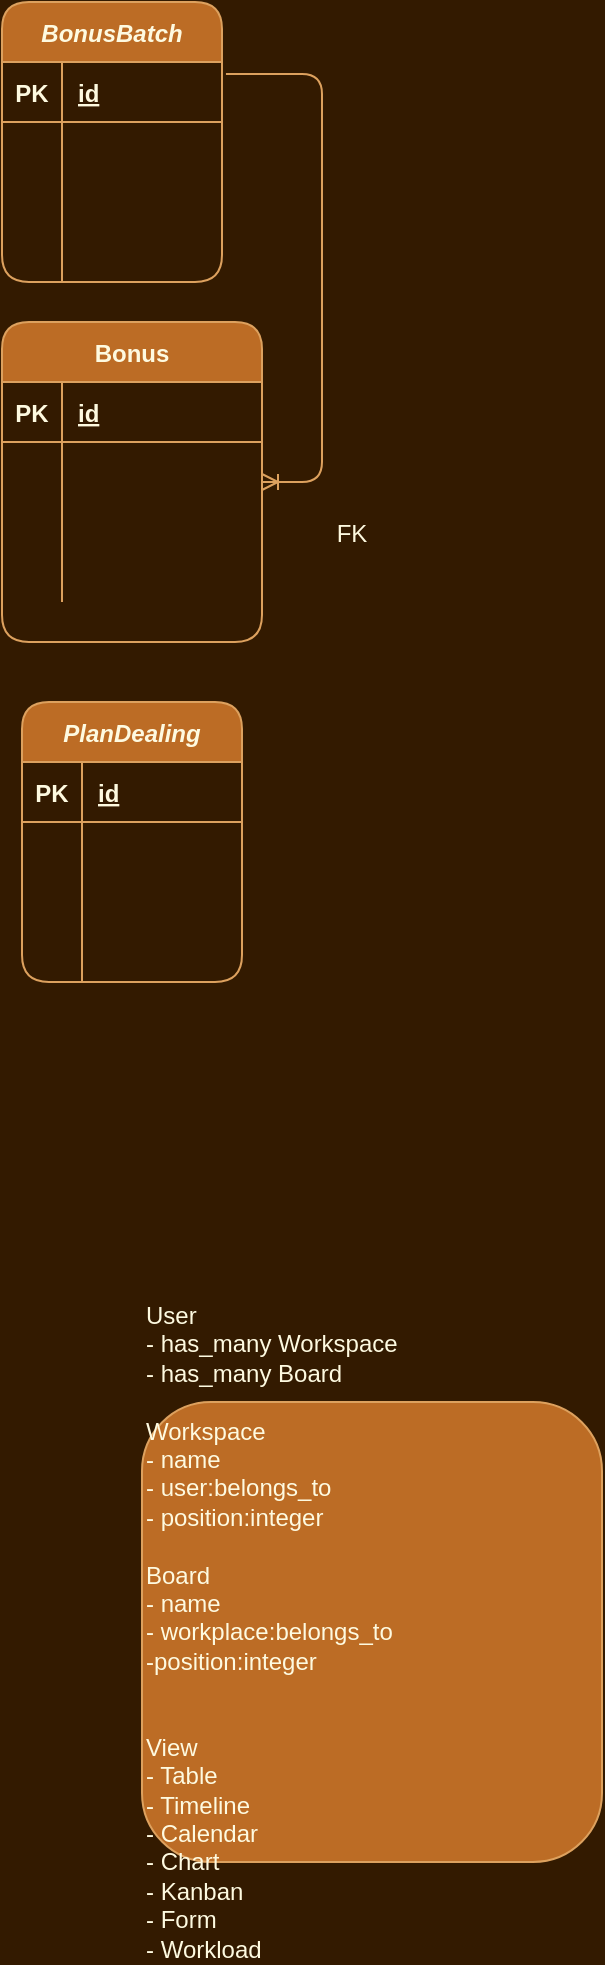 <mxfile version="14.1.4" type="github">
  <diagram id="D5aq2K3yjqYWTJDnCrnq" name="Page-1">
    <mxGraphModel dx="901" dy="591" grid="1" gridSize="10" guides="1" tooltips="1" connect="1" arrows="1" fold="1" page="1" pageScale="1" pageWidth="1600" pageHeight="1200" background="#331A00" math="0" shadow="0">
      <root>
        <mxCell id="0" />
        <mxCell id="1" parent="0" />
        <mxCell id="mzSuAw1_2x3uhrXtTWw6-28" value="BonusBatch" style="shape=table;startSize=30;container=1;collapsible=1;childLayout=tableLayout;fixedRows=1;rowLines=0;fontStyle=3;align=center;resizeLast=1;fillColor=#BC6C25;strokeColor=#DDA15E;fontColor=#FEFAE0;rounded=1;" parent="1" vertex="1">
          <mxGeometry x="20" y="20" width="110" height="140" as="geometry" />
        </mxCell>
        <mxCell id="mzSuAw1_2x3uhrXtTWw6-29" value="" style="shape=partialRectangle;collapsible=0;dropTarget=0;pointerEvents=0;fillColor=none;top=0;left=0;bottom=1;right=0;points=[[0,0.5],[1,0.5]];portConstraint=eastwest;strokeColor=#DDA15E;fontColor=#FEFAE0;rounded=1;" parent="mzSuAw1_2x3uhrXtTWw6-28" vertex="1">
          <mxGeometry y="30" width="110" height="30" as="geometry" />
        </mxCell>
        <mxCell id="mzSuAw1_2x3uhrXtTWw6-30" value="PK" style="shape=partialRectangle;connectable=0;fillColor=none;top=0;left=0;bottom=0;right=0;fontStyle=1;overflow=hidden;strokeColor=#DDA15E;fontColor=#FEFAE0;rounded=1;" parent="mzSuAw1_2x3uhrXtTWw6-29" vertex="1">
          <mxGeometry width="30" height="30" as="geometry" />
        </mxCell>
        <mxCell id="mzSuAw1_2x3uhrXtTWw6-31" value="id" style="shape=partialRectangle;connectable=0;fillColor=none;top=0;left=0;bottom=0;right=0;align=left;spacingLeft=6;fontStyle=5;overflow=hidden;strokeColor=#DDA15E;fontColor=#FEFAE0;rounded=1;" parent="mzSuAw1_2x3uhrXtTWw6-29" vertex="1">
          <mxGeometry x="30" width="80" height="30" as="geometry" />
        </mxCell>
        <mxCell id="mzSuAw1_2x3uhrXtTWw6-32" value="" style="shape=partialRectangle;collapsible=0;dropTarget=0;pointerEvents=0;fillColor=none;top=0;left=0;bottom=0;right=0;points=[[0,0.5],[1,0.5]];portConstraint=eastwest;strokeColor=#DDA15E;fontColor=#FEFAE0;rounded=1;" parent="mzSuAw1_2x3uhrXtTWw6-28" vertex="1">
          <mxGeometry y="60" width="110" height="30" as="geometry" />
        </mxCell>
        <mxCell id="mzSuAw1_2x3uhrXtTWw6-33" value="" style="shape=partialRectangle;connectable=0;fillColor=none;top=0;left=0;bottom=0;right=0;editable=1;overflow=hidden;strokeColor=#DDA15E;fontColor=#FEFAE0;rounded=1;" parent="mzSuAw1_2x3uhrXtTWw6-32" vertex="1">
          <mxGeometry width="30" height="30" as="geometry" />
        </mxCell>
        <mxCell id="mzSuAw1_2x3uhrXtTWw6-34" value="" style="shape=partialRectangle;connectable=0;fillColor=none;top=0;left=0;bottom=0;right=0;align=left;spacingLeft=6;overflow=hidden;strokeColor=#DDA15E;fontColor=#FEFAE0;rounded=1;" parent="mzSuAw1_2x3uhrXtTWw6-32" vertex="1">
          <mxGeometry x="30" width="80" height="30" as="geometry" />
        </mxCell>
        <mxCell id="mzSuAw1_2x3uhrXtTWw6-35" value="" style="shape=partialRectangle;collapsible=0;dropTarget=0;pointerEvents=0;fillColor=none;top=0;left=0;bottom=0;right=0;points=[[0,0.5],[1,0.5]];portConstraint=eastwest;strokeColor=#DDA15E;fontColor=#FEFAE0;rounded=1;" parent="mzSuAw1_2x3uhrXtTWw6-28" vertex="1">
          <mxGeometry y="90" width="110" height="20" as="geometry" />
        </mxCell>
        <mxCell id="mzSuAw1_2x3uhrXtTWw6-36" value="" style="shape=partialRectangle;connectable=0;fillColor=none;top=0;left=0;bottom=0;right=0;editable=1;overflow=hidden;strokeColor=#DDA15E;fontColor=#FEFAE0;rounded=1;" parent="mzSuAw1_2x3uhrXtTWw6-35" vertex="1">
          <mxGeometry width="30" height="20" as="geometry" />
        </mxCell>
        <mxCell id="mzSuAw1_2x3uhrXtTWw6-37" value="" style="shape=partialRectangle;connectable=0;fillColor=none;top=0;left=0;bottom=0;right=0;align=left;spacingLeft=6;overflow=hidden;strokeColor=#DDA15E;fontColor=#FEFAE0;rounded=1;" parent="mzSuAw1_2x3uhrXtTWw6-35" vertex="1">
          <mxGeometry x="30" width="80" height="20" as="geometry" />
        </mxCell>
        <mxCell id="mzSuAw1_2x3uhrXtTWw6-38" value="" style="shape=partialRectangle;collapsible=0;dropTarget=0;pointerEvents=0;fillColor=none;top=0;left=0;bottom=0;right=0;points=[[0,0.5],[1,0.5]];portConstraint=eastwest;strokeColor=#DDA15E;fontColor=#FEFAE0;rounded=1;" parent="mzSuAw1_2x3uhrXtTWw6-28" vertex="1">
          <mxGeometry y="110" width="110" height="30" as="geometry" />
        </mxCell>
        <mxCell id="mzSuAw1_2x3uhrXtTWw6-39" value="" style="shape=partialRectangle;connectable=0;fillColor=none;top=0;left=0;bottom=0;right=0;editable=1;overflow=hidden;strokeColor=#DDA15E;fontColor=#FEFAE0;rounded=1;" parent="mzSuAw1_2x3uhrXtTWw6-38" vertex="1">
          <mxGeometry width="30" height="30" as="geometry" />
        </mxCell>
        <mxCell id="mzSuAw1_2x3uhrXtTWw6-40" value="" style="shape=partialRectangle;connectable=0;fillColor=none;top=0;left=0;bottom=0;right=0;align=left;spacingLeft=6;overflow=hidden;strokeColor=#DDA15E;fontColor=#FEFAE0;rounded=1;" parent="mzSuAw1_2x3uhrXtTWw6-38" vertex="1">
          <mxGeometry x="30" width="80" height="30" as="geometry" />
        </mxCell>
        <mxCell id="GnCDCCcLNcnBo4Y5lC2j-31" value="Bonus" style="shape=table;startSize=30;container=1;collapsible=1;childLayout=tableLayout;fixedRows=1;rowLines=0;fontStyle=1;align=center;resizeLast=1;fillColor=#BC6C25;strokeColor=#DDA15E;fontColor=#FEFAE0;rounded=1;" parent="1" vertex="1">
          <mxGeometry x="20" y="180" width="130" height="160" as="geometry" />
        </mxCell>
        <mxCell id="GnCDCCcLNcnBo4Y5lC2j-32" value="" style="shape=partialRectangle;collapsible=0;dropTarget=0;pointerEvents=0;fillColor=none;top=0;left=0;bottom=1;right=0;points=[[0,0.5],[1,0.5]];portConstraint=eastwest;strokeColor=#DDA15E;fontColor=#FEFAE0;rounded=1;" parent="GnCDCCcLNcnBo4Y5lC2j-31" vertex="1">
          <mxGeometry y="30" width="130" height="30" as="geometry" />
        </mxCell>
        <mxCell id="GnCDCCcLNcnBo4Y5lC2j-33" value="PK" style="shape=partialRectangle;connectable=0;fillColor=none;top=0;left=0;bottom=0;right=0;fontStyle=1;overflow=hidden;strokeColor=#DDA15E;fontColor=#FEFAE0;rounded=1;" parent="GnCDCCcLNcnBo4Y5lC2j-32" vertex="1">
          <mxGeometry width="30" height="30" as="geometry" />
        </mxCell>
        <mxCell id="GnCDCCcLNcnBo4Y5lC2j-34" value="id" style="shape=partialRectangle;connectable=0;fillColor=none;top=0;left=0;bottom=0;right=0;align=left;spacingLeft=6;fontStyle=5;overflow=hidden;strokeColor=#DDA15E;fontColor=#FEFAE0;rounded=1;" parent="GnCDCCcLNcnBo4Y5lC2j-32" vertex="1">
          <mxGeometry x="30" width="100" height="30" as="geometry" />
        </mxCell>
        <mxCell id="GnCDCCcLNcnBo4Y5lC2j-35" value="" style="shape=partialRectangle;collapsible=0;dropTarget=0;pointerEvents=0;fillColor=none;top=0;left=0;bottom=0;right=0;points=[[0,0.5],[1,0.5]];portConstraint=eastwest;strokeColor=#DDA15E;fontColor=#FEFAE0;rounded=1;" parent="GnCDCCcLNcnBo4Y5lC2j-31" vertex="1">
          <mxGeometry y="60" width="130" height="30" as="geometry" />
        </mxCell>
        <mxCell id="GnCDCCcLNcnBo4Y5lC2j-36" value="" style="shape=partialRectangle;connectable=0;fillColor=none;top=0;left=0;bottom=0;right=0;editable=1;overflow=hidden;strokeColor=#DDA15E;fontColor=#FEFAE0;rounded=1;" parent="GnCDCCcLNcnBo4Y5lC2j-35" vertex="1">
          <mxGeometry width="30" height="30" as="geometry" />
        </mxCell>
        <mxCell id="GnCDCCcLNcnBo4Y5lC2j-37" value="" style="shape=partialRectangle;connectable=0;fillColor=none;top=0;left=0;bottom=0;right=0;align=left;spacingLeft=6;overflow=hidden;strokeColor=#DDA15E;fontColor=#FEFAE0;rounded=1;" parent="GnCDCCcLNcnBo4Y5lC2j-35" vertex="1">
          <mxGeometry x="30" width="100" height="30" as="geometry" />
        </mxCell>
        <mxCell id="GnCDCCcLNcnBo4Y5lC2j-38" value="" style="shape=partialRectangle;collapsible=0;dropTarget=0;pointerEvents=0;fillColor=none;top=0;left=0;bottom=0;right=0;points=[[0,0.5],[1,0.5]];portConstraint=eastwest;strokeColor=#DDA15E;fontColor=#FEFAE0;rounded=1;" parent="GnCDCCcLNcnBo4Y5lC2j-31" vertex="1">
          <mxGeometry y="90" width="130" height="20" as="geometry" />
        </mxCell>
        <mxCell id="GnCDCCcLNcnBo4Y5lC2j-39" value="" style="shape=partialRectangle;connectable=0;fillColor=none;top=0;left=0;bottom=0;right=0;editable=1;overflow=hidden;strokeColor=#DDA15E;fontColor=#FEFAE0;rounded=1;" parent="GnCDCCcLNcnBo4Y5lC2j-38" vertex="1">
          <mxGeometry width="30" height="20" as="geometry" />
        </mxCell>
        <mxCell id="GnCDCCcLNcnBo4Y5lC2j-40" value="" style="shape=partialRectangle;connectable=0;fillColor=none;top=0;left=0;bottom=0;right=0;align=left;spacingLeft=6;overflow=hidden;strokeColor=#DDA15E;fontColor=#FEFAE0;rounded=1;" parent="GnCDCCcLNcnBo4Y5lC2j-38" vertex="1">
          <mxGeometry x="30" width="100" height="20" as="geometry" />
        </mxCell>
        <mxCell id="GnCDCCcLNcnBo4Y5lC2j-41" value="" style="shape=partialRectangle;collapsible=0;dropTarget=0;pointerEvents=0;fillColor=none;top=0;left=0;bottom=0;right=0;points=[[0,0.5],[1,0.5]];portConstraint=eastwest;strokeColor=#DDA15E;fontColor=#FEFAE0;rounded=1;" parent="GnCDCCcLNcnBo4Y5lC2j-31" vertex="1">
          <mxGeometry y="110" width="130" height="30" as="geometry" />
        </mxCell>
        <mxCell id="GnCDCCcLNcnBo4Y5lC2j-42" value="" style="shape=partialRectangle;connectable=0;fillColor=none;top=0;left=0;bottom=0;right=0;editable=1;overflow=hidden;strokeColor=#DDA15E;fontColor=#FEFAE0;rounded=1;" parent="GnCDCCcLNcnBo4Y5lC2j-41" vertex="1">
          <mxGeometry width="30" height="30" as="geometry" />
        </mxCell>
        <mxCell id="GnCDCCcLNcnBo4Y5lC2j-43" value="" style="shape=partialRectangle;connectable=0;fillColor=none;top=0;left=0;bottom=0;right=0;align=left;spacingLeft=6;overflow=hidden;strokeColor=#DDA15E;fontColor=#FEFAE0;rounded=1;" parent="GnCDCCcLNcnBo4Y5lC2j-41" vertex="1">
          <mxGeometry x="30" width="100" height="30" as="geometry" />
        </mxCell>
        <mxCell id="GnCDCCcLNcnBo4Y5lC2j-128" value="User&amp;nbsp;&lt;br&gt;- has_many Workspace&lt;br&gt;- has_many Board&lt;br&gt;&lt;br&gt;Workspace&lt;br&gt;- name&lt;br&gt;- user:belongs_to&lt;br&gt;- position:integer&lt;br&gt;&lt;br&gt;Board&lt;br&gt;- name&lt;br&gt;- workplace:belongs_to&lt;br&gt;-position:integer&lt;br&gt;&lt;br&gt;&lt;br&gt;View&lt;br&gt;- Table&lt;br&gt;- Timeline&lt;br&gt;- Calendar&lt;br&gt;- Chart&lt;br&gt;- Kanban&lt;br&gt;- Form&lt;br&gt;- Workload&lt;br&gt;" style="whiteSpace=wrap;html=1;aspect=fixed;align=left;fillColor=#BC6C25;strokeColor=#DDA15E;fontColor=#FEFAE0;rounded=1;" parent="1" vertex="1">
          <mxGeometry x="90" y="720" width="230" height="230" as="geometry" />
        </mxCell>
        <mxCell id="GnCDCCcLNcnBo4Y5lC2j-130" value="FK" style="shape=partialRectangle;connectable=0;fillColor=none;top=0;left=0;bottom=0;right=0;editable=1;overflow=hidden;strokeColor=#DDA15E;fontColor=#FEFAE0;rounded=1;" parent="1" vertex="1">
          <mxGeometry x="180" y="270" width="30" height="30" as="geometry" />
        </mxCell>
        <mxCell id="2K_hxgvxmtsvpuLOeM-7-1" value="" style="edgeStyle=entityRelationEdgeStyle;fontSize=12;html=1;endArrow=ERoneToMany;strokeColor=#DDA15E;fillColor=#BC6C25;exitX=1.018;exitY=0.2;exitDx=0;exitDy=0;exitPerimeter=0;" edge="1" parent="1" source="mzSuAw1_2x3uhrXtTWw6-29" target="GnCDCCcLNcnBo4Y5lC2j-31">
          <mxGeometry width="100" height="100" relative="1" as="geometry">
            <mxPoint x="320" y="80" as="sourcePoint" />
            <mxPoint x="510" y="270" as="targetPoint" />
          </mxGeometry>
        </mxCell>
        <mxCell id="2K_hxgvxmtsvpuLOeM-7-2" value="PlanDealing" style="shape=table;startSize=30;container=1;collapsible=1;childLayout=tableLayout;fixedRows=1;rowLines=0;fontStyle=3;align=center;resizeLast=1;fillColor=#BC6C25;strokeColor=#DDA15E;fontColor=#FEFAE0;rounded=1;" vertex="1" parent="1">
          <mxGeometry x="30" y="370" width="110" height="140" as="geometry" />
        </mxCell>
        <mxCell id="2K_hxgvxmtsvpuLOeM-7-3" value="" style="shape=partialRectangle;collapsible=0;dropTarget=0;pointerEvents=0;fillColor=none;top=0;left=0;bottom=1;right=0;points=[[0,0.5],[1,0.5]];portConstraint=eastwest;strokeColor=#DDA15E;fontColor=#FEFAE0;rounded=1;" vertex="1" parent="2K_hxgvxmtsvpuLOeM-7-2">
          <mxGeometry y="30" width="110" height="30" as="geometry" />
        </mxCell>
        <mxCell id="2K_hxgvxmtsvpuLOeM-7-4" value="PK" style="shape=partialRectangle;connectable=0;fillColor=none;top=0;left=0;bottom=0;right=0;fontStyle=1;overflow=hidden;strokeColor=#DDA15E;fontColor=#FEFAE0;rounded=1;" vertex="1" parent="2K_hxgvxmtsvpuLOeM-7-3">
          <mxGeometry width="30" height="30" as="geometry" />
        </mxCell>
        <mxCell id="2K_hxgvxmtsvpuLOeM-7-5" value="id" style="shape=partialRectangle;connectable=0;fillColor=none;top=0;left=0;bottom=0;right=0;align=left;spacingLeft=6;fontStyle=5;overflow=hidden;strokeColor=#DDA15E;fontColor=#FEFAE0;rounded=1;" vertex="1" parent="2K_hxgvxmtsvpuLOeM-7-3">
          <mxGeometry x="30" width="80" height="30" as="geometry" />
        </mxCell>
        <mxCell id="2K_hxgvxmtsvpuLOeM-7-6" value="" style="shape=partialRectangle;collapsible=0;dropTarget=0;pointerEvents=0;fillColor=none;top=0;left=0;bottom=0;right=0;points=[[0,0.5],[1,0.5]];portConstraint=eastwest;strokeColor=#DDA15E;fontColor=#FEFAE0;rounded=1;" vertex="1" parent="2K_hxgvxmtsvpuLOeM-7-2">
          <mxGeometry y="60" width="110" height="30" as="geometry" />
        </mxCell>
        <mxCell id="2K_hxgvxmtsvpuLOeM-7-7" value="" style="shape=partialRectangle;connectable=0;fillColor=none;top=0;left=0;bottom=0;right=0;editable=1;overflow=hidden;strokeColor=#DDA15E;fontColor=#FEFAE0;rounded=1;" vertex="1" parent="2K_hxgvxmtsvpuLOeM-7-6">
          <mxGeometry width="30" height="30" as="geometry" />
        </mxCell>
        <mxCell id="2K_hxgvxmtsvpuLOeM-7-8" value="" style="shape=partialRectangle;connectable=0;fillColor=none;top=0;left=0;bottom=0;right=0;align=left;spacingLeft=6;overflow=hidden;strokeColor=#DDA15E;fontColor=#FEFAE0;rounded=1;" vertex="1" parent="2K_hxgvxmtsvpuLOeM-7-6">
          <mxGeometry x="30" width="80" height="30" as="geometry" />
        </mxCell>
        <mxCell id="2K_hxgvxmtsvpuLOeM-7-9" value="" style="shape=partialRectangle;collapsible=0;dropTarget=0;pointerEvents=0;fillColor=none;top=0;left=0;bottom=0;right=0;points=[[0,0.5],[1,0.5]];portConstraint=eastwest;strokeColor=#DDA15E;fontColor=#FEFAE0;rounded=1;" vertex="1" parent="2K_hxgvxmtsvpuLOeM-7-2">
          <mxGeometry y="90" width="110" height="20" as="geometry" />
        </mxCell>
        <mxCell id="2K_hxgvxmtsvpuLOeM-7-10" value="" style="shape=partialRectangle;connectable=0;fillColor=none;top=0;left=0;bottom=0;right=0;editable=1;overflow=hidden;strokeColor=#DDA15E;fontColor=#FEFAE0;rounded=1;" vertex="1" parent="2K_hxgvxmtsvpuLOeM-7-9">
          <mxGeometry width="30" height="20" as="geometry" />
        </mxCell>
        <mxCell id="2K_hxgvxmtsvpuLOeM-7-11" value="" style="shape=partialRectangle;connectable=0;fillColor=none;top=0;left=0;bottom=0;right=0;align=left;spacingLeft=6;overflow=hidden;strokeColor=#DDA15E;fontColor=#FEFAE0;rounded=1;" vertex="1" parent="2K_hxgvxmtsvpuLOeM-7-9">
          <mxGeometry x="30" width="80" height="20" as="geometry" />
        </mxCell>
        <mxCell id="2K_hxgvxmtsvpuLOeM-7-12" value="" style="shape=partialRectangle;collapsible=0;dropTarget=0;pointerEvents=0;fillColor=none;top=0;left=0;bottom=0;right=0;points=[[0,0.5],[1,0.5]];portConstraint=eastwest;strokeColor=#DDA15E;fontColor=#FEFAE0;rounded=1;" vertex="1" parent="2K_hxgvxmtsvpuLOeM-7-2">
          <mxGeometry y="110" width="110" height="30" as="geometry" />
        </mxCell>
        <mxCell id="2K_hxgvxmtsvpuLOeM-7-13" value="" style="shape=partialRectangle;connectable=0;fillColor=none;top=0;left=0;bottom=0;right=0;editable=1;overflow=hidden;strokeColor=#DDA15E;fontColor=#FEFAE0;rounded=1;" vertex="1" parent="2K_hxgvxmtsvpuLOeM-7-12">
          <mxGeometry width="30" height="30" as="geometry" />
        </mxCell>
        <mxCell id="2K_hxgvxmtsvpuLOeM-7-14" value="" style="shape=partialRectangle;connectable=0;fillColor=none;top=0;left=0;bottom=0;right=0;align=left;spacingLeft=6;overflow=hidden;strokeColor=#DDA15E;fontColor=#FEFAE0;rounded=1;" vertex="1" parent="2K_hxgvxmtsvpuLOeM-7-12">
          <mxGeometry x="30" width="80" height="30" as="geometry" />
        </mxCell>
      </root>
    </mxGraphModel>
  </diagram>
</mxfile>

